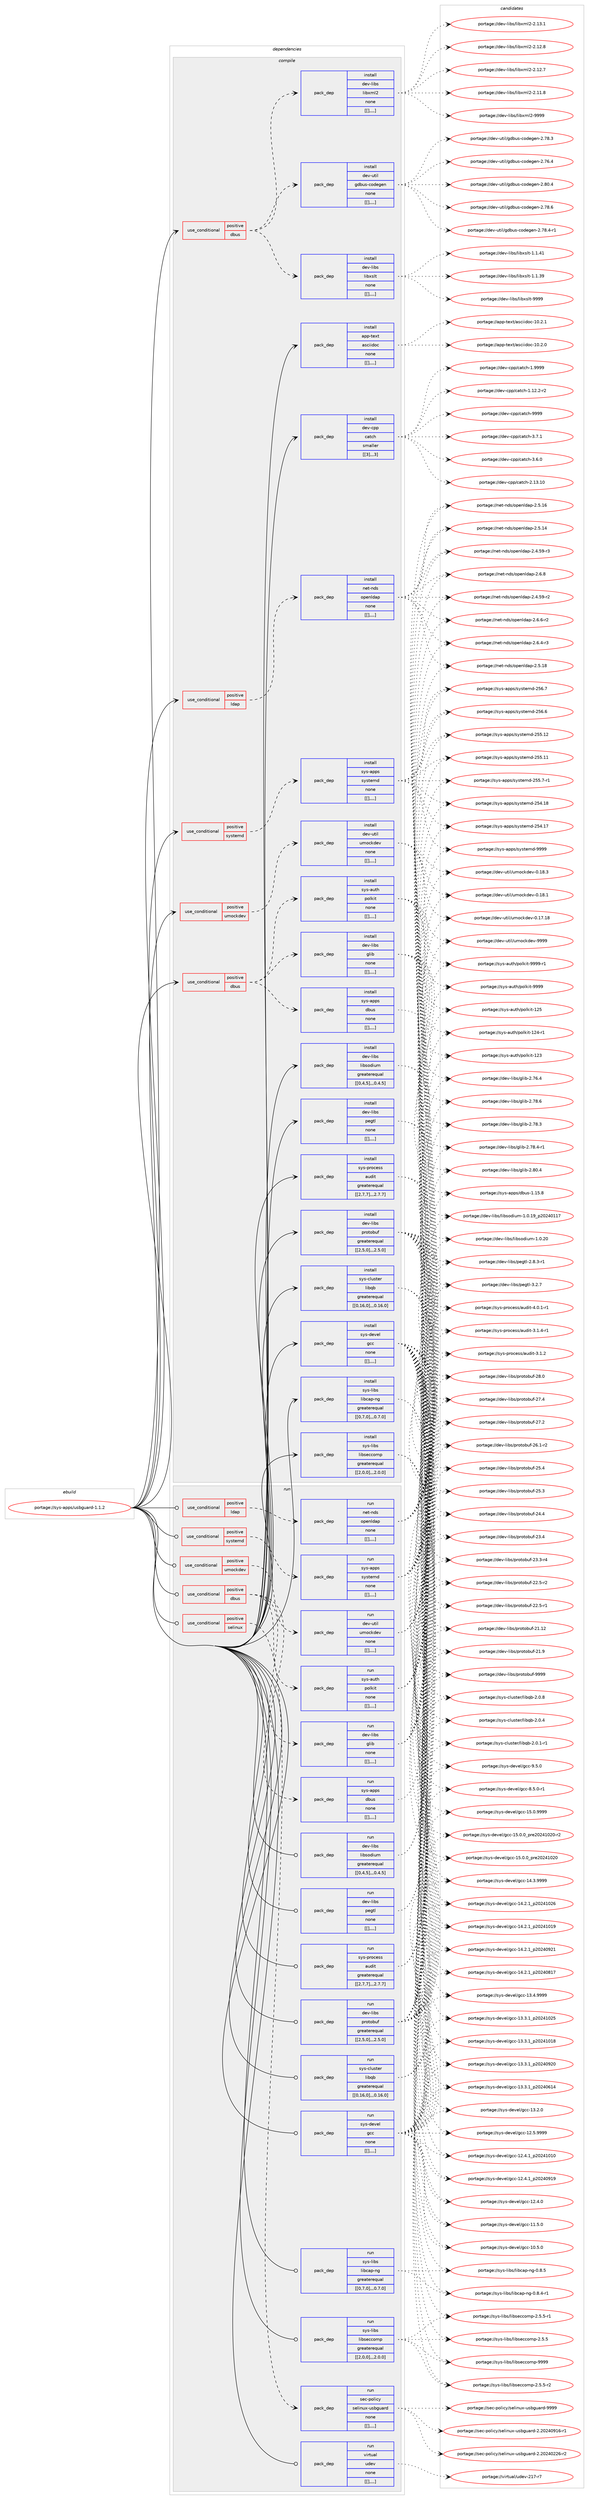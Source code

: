 digraph prolog {

# *************
# Graph options
# *************

newrank=true;
concentrate=true;
compound=true;
graph [rankdir=LR,fontname=Helvetica,fontsize=10,ranksep=1.5];#, ranksep=2.5, nodesep=0.2];
edge  [arrowhead=vee];
node  [fontname=Helvetica,fontsize=10];

# **********
# The ebuild
# **********

subgraph cluster_leftcol {
color=gray;
label=<<i>ebuild</i>>;
id [label="portage://sys-apps/usbguard-1.1.2", color=red, width=4, href="../sys-apps/usbguard-1.1.2.svg"];
}

# ****************
# The dependencies
# ****************

subgraph cluster_midcol {
color=gray;
label=<<i>dependencies</i>>;
subgraph cluster_compile {
fillcolor="#eeeeee";
style=filled;
label=<<i>compile</i>>;
subgraph cond118937 {
dependency447420 [label=<<TABLE BORDER="0" CELLBORDER="1" CELLSPACING="0" CELLPADDING="4"><TR><TD ROWSPAN="3" CELLPADDING="10">use_conditional</TD></TR><TR><TD>positive</TD></TR><TR><TD>dbus</TD></TR></TABLE>>, shape=none, color=red];
subgraph pack325288 {
dependency447438 [label=<<TABLE BORDER="0" CELLBORDER="1" CELLSPACING="0" CELLPADDING="4" WIDTH="220"><TR><TD ROWSPAN="6" CELLPADDING="30">pack_dep</TD></TR><TR><TD WIDTH="110">install</TD></TR><TR><TD>dev-libs</TD></TR><TR><TD>glib</TD></TR><TR><TD>none</TD></TR><TR><TD>[[],,,,]</TD></TR></TABLE>>, shape=none, color=blue];
}
dependency447420:e -> dependency447438:w [weight=20,style="dashed",arrowhead="vee"];
subgraph pack325317 {
dependency447480 [label=<<TABLE BORDER="0" CELLBORDER="1" CELLSPACING="0" CELLPADDING="4" WIDTH="220"><TR><TD ROWSPAN="6" CELLPADDING="30">pack_dep</TD></TR><TR><TD WIDTH="110">install</TD></TR><TR><TD>sys-apps</TD></TR><TR><TD>dbus</TD></TR><TR><TD>none</TD></TR><TR><TD>[[],,,,]</TD></TR></TABLE>>, shape=none, color=blue];
}
dependency447420:e -> dependency447480:w [weight=20,style="dashed",arrowhead="vee"];
subgraph pack325360 {
dependency447528 [label=<<TABLE BORDER="0" CELLBORDER="1" CELLSPACING="0" CELLPADDING="4" WIDTH="220"><TR><TD ROWSPAN="6" CELLPADDING="30">pack_dep</TD></TR><TR><TD WIDTH="110">install</TD></TR><TR><TD>sys-auth</TD></TR><TR><TD>polkit</TD></TR><TR><TD>none</TD></TR><TR><TD>[[],,,,]</TD></TR></TABLE>>, shape=none, color=blue];
}
dependency447420:e -> dependency447528:w [weight=20,style="dashed",arrowhead="vee"];
}
id:e -> dependency447420:w [weight=20,style="solid",arrowhead="vee"];
subgraph cond118981 {
dependency447567 [label=<<TABLE BORDER="0" CELLBORDER="1" CELLSPACING="0" CELLPADDING="4"><TR><TD ROWSPAN="3" CELLPADDING="10">use_conditional</TD></TR><TR><TD>positive</TD></TR><TR><TD>dbus</TD></TR></TABLE>>, shape=none, color=red];
subgraph pack325390 {
dependency447569 [label=<<TABLE BORDER="0" CELLBORDER="1" CELLSPACING="0" CELLPADDING="4" WIDTH="220"><TR><TD ROWSPAN="6" CELLPADDING="30">pack_dep</TD></TR><TR><TD WIDTH="110">install</TD></TR><TR><TD>dev-libs</TD></TR><TR><TD>libxml2</TD></TR><TR><TD>none</TD></TR><TR><TD>[[],,,,]</TD></TR></TABLE>>, shape=none, color=blue];
}
dependency447567:e -> dependency447569:w [weight=20,style="dashed",arrowhead="vee"];
subgraph pack325432 {
dependency447633 [label=<<TABLE BORDER="0" CELLBORDER="1" CELLSPACING="0" CELLPADDING="4" WIDTH="220"><TR><TD ROWSPAN="6" CELLPADDING="30">pack_dep</TD></TR><TR><TD WIDTH="110">install</TD></TR><TR><TD>dev-libs</TD></TR><TR><TD>libxslt</TD></TR><TR><TD>none</TD></TR><TR><TD>[[],,,,]</TD></TR></TABLE>>, shape=none, color=blue];
}
dependency447567:e -> dependency447633:w [weight=20,style="dashed",arrowhead="vee"];
subgraph pack325446 {
dependency447694 [label=<<TABLE BORDER="0" CELLBORDER="1" CELLSPACING="0" CELLPADDING="4" WIDTH="220"><TR><TD ROWSPAN="6" CELLPADDING="30">pack_dep</TD></TR><TR><TD WIDTH="110">install</TD></TR><TR><TD>dev-util</TD></TR><TR><TD>gdbus-codegen</TD></TR><TR><TD>none</TD></TR><TR><TD>[[],,,,]</TD></TR></TABLE>>, shape=none, color=blue];
}
dependency447567:e -> dependency447694:w [weight=20,style="dashed",arrowhead="vee"];
}
id:e -> dependency447567:w [weight=20,style="solid",arrowhead="vee"];
subgraph cond119045 {
dependency447738 [label=<<TABLE BORDER="0" CELLBORDER="1" CELLSPACING="0" CELLPADDING="4"><TR><TD ROWSPAN="3" CELLPADDING="10">use_conditional</TD></TR><TR><TD>positive</TD></TR><TR><TD>ldap</TD></TR></TABLE>>, shape=none, color=red];
subgraph pack325505 {
dependency447760 [label=<<TABLE BORDER="0" CELLBORDER="1" CELLSPACING="0" CELLPADDING="4" WIDTH="220"><TR><TD ROWSPAN="6" CELLPADDING="30">pack_dep</TD></TR><TR><TD WIDTH="110">install</TD></TR><TR><TD>net-nds</TD></TR><TR><TD>openldap</TD></TR><TR><TD>none</TD></TR><TR><TD>[[],,,,]</TD></TR></TABLE>>, shape=none, color=blue];
}
dependency447738:e -> dependency447760:w [weight=20,style="dashed",arrowhead="vee"];
}
id:e -> dependency447738:w [weight=20,style="solid",arrowhead="vee"];
subgraph cond119099 {
dependency447864 [label=<<TABLE BORDER="0" CELLBORDER="1" CELLSPACING="0" CELLPADDING="4"><TR><TD ROWSPAN="3" CELLPADDING="10">use_conditional</TD></TR><TR><TD>positive</TD></TR><TR><TD>systemd</TD></TR></TABLE>>, shape=none, color=red];
subgraph pack325602 {
dependency447905 [label=<<TABLE BORDER="0" CELLBORDER="1" CELLSPACING="0" CELLPADDING="4" WIDTH="220"><TR><TD ROWSPAN="6" CELLPADDING="30">pack_dep</TD></TR><TR><TD WIDTH="110">install</TD></TR><TR><TD>sys-apps</TD></TR><TR><TD>systemd</TD></TR><TR><TD>none</TD></TR><TR><TD>[[],,,,]</TD></TR></TABLE>>, shape=none, color=blue];
}
dependency447864:e -> dependency447905:w [weight=20,style="dashed",arrowhead="vee"];
}
id:e -> dependency447864:w [weight=20,style="solid",arrowhead="vee"];
subgraph cond119120 {
dependency447911 [label=<<TABLE BORDER="0" CELLBORDER="1" CELLSPACING="0" CELLPADDING="4"><TR><TD ROWSPAN="3" CELLPADDING="10">use_conditional</TD></TR><TR><TD>positive</TD></TR><TR><TD>umockdev</TD></TR></TABLE>>, shape=none, color=red];
subgraph pack325611 {
dependency447929 [label=<<TABLE BORDER="0" CELLBORDER="1" CELLSPACING="0" CELLPADDING="4" WIDTH="220"><TR><TD ROWSPAN="6" CELLPADDING="30">pack_dep</TD></TR><TR><TD WIDTH="110">install</TD></TR><TR><TD>dev-util</TD></TR><TR><TD>umockdev</TD></TR><TR><TD>none</TD></TR><TR><TD>[[],,,,]</TD></TR></TABLE>>, shape=none, color=blue];
}
dependency447911:e -> dependency447929:w [weight=20,style="dashed",arrowhead="vee"];
}
id:e -> dependency447911:w [weight=20,style="solid",arrowhead="vee"];
subgraph pack325652 {
dependency447980 [label=<<TABLE BORDER="0" CELLBORDER="1" CELLSPACING="0" CELLPADDING="4" WIDTH="220"><TR><TD ROWSPAN="6" CELLPADDING="30">pack_dep</TD></TR><TR><TD WIDTH="110">install</TD></TR><TR><TD>app-text</TD></TR><TR><TD>asciidoc</TD></TR><TR><TD>none</TD></TR><TR><TD>[[],,,,]</TD></TR></TABLE>>, shape=none, color=blue];
}
id:e -> dependency447980:w [weight=20,style="solid",arrowhead="vee"];
subgraph pack325656 {
dependency447987 [label=<<TABLE BORDER="0" CELLBORDER="1" CELLSPACING="0" CELLPADDING="4" WIDTH="220"><TR><TD ROWSPAN="6" CELLPADDING="30">pack_dep</TD></TR><TR><TD WIDTH="110">install</TD></TR><TR><TD>dev-cpp</TD></TR><TR><TD>catch</TD></TR><TR><TD>smaller</TD></TR><TR><TD>[[3],,,3]</TD></TR></TABLE>>, shape=none, color=blue];
}
id:e -> dependency447987:w [weight=20,style="solid",arrowhead="vee"];
subgraph pack325698 {
dependency448064 [label=<<TABLE BORDER="0" CELLBORDER="1" CELLSPACING="0" CELLPADDING="4" WIDTH="220"><TR><TD ROWSPAN="6" CELLPADDING="30">pack_dep</TD></TR><TR><TD WIDTH="110">install</TD></TR><TR><TD>dev-libs</TD></TR><TR><TD>libsodium</TD></TR><TR><TD>greaterequal</TD></TR><TR><TD>[[0,4,5],,,0.4.5]</TD></TR></TABLE>>, shape=none, color=blue];
}
id:e -> dependency448064:w [weight=20,style="solid",arrowhead="vee"];
subgraph pack325729 {
dependency448086 [label=<<TABLE BORDER="0" CELLBORDER="1" CELLSPACING="0" CELLPADDING="4" WIDTH="220"><TR><TD ROWSPAN="6" CELLPADDING="30">pack_dep</TD></TR><TR><TD WIDTH="110">install</TD></TR><TR><TD>dev-libs</TD></TR><TR><TD>pegtl</TD></TR><TR><TD>none</TD></TR><TR><TD>[[],,,,]</TD></TR></TABLE>>, shape=none, color=blue];
}
id:e -> dependency448086:w [weight=20,style="solid",arrowhead="vee"];
subgraph pack325732 {
dependency448109 [label=<<TABLE BORDER="0" CELLBORDER="1" CELLSPACING="0" CELLPADDING="4" WIDTH="220"><TR><TD ROWSPAN="6" CELLPADDING="30">pack_dep</TD></TR><TR><TD WIDTH="110">install</TD></TR><TR><TD>dev-libs</TD></TR><TR><TD>protobuf</TD></TR><TR><TD>greaterequal</TD></TR><TR><TD>[[2,5,0],,,2.5.0]</TD></TR></TABLE>>, shape=none, color=blue];
}
id:e -> dependency448109:w [weight=20,style="solid",arrowhead="vee"];
subgraph pack325779 {
dependency448206 [label=<<TABLE BORDER="0" CELLBORDER="1" CELLSPACING="0" CELLPADDING="4" WIDTH="220"><TR><TD ROWSPAN="6" CELLPADDING="30">pack_dep</TD></TR><TR><TD WIDTH="110">install</TD></TR><TR><TD>sys-cluster</TD></TR><TR><TD>libqb</TD></TR><TR><TD>greaterequal</TD></TR><TR><TD>[[0,16,0],,,0.16.0]</TD></TR></TABLE>>, shape=none, color=blue];
}
id:e -> dependency448206:w [weight=20,style="solid",arrowhead="vee"];
subgraph pack325840 {
dependency448274 [label=<<TABLE BORDER="0" CELLBORDER="1" CELLSPACING="0" CELLPADDING="4" WIDTH="220"><TR><TD ROWSPAN="6" CELLPADDING="30">pack_dep</TD></TR><TR><TD WIDTH="110">install</TD></TR><TR><TD>sys-devel</TD></TR><TR><TD>gcc</TD></TR><TR><TD>none</TD></TR><TR><TD>[[],,,,]</TD></TR></TABLE>>, shape=none, color=blue];
}
id:e -> dependency448274:w [weight=20,style="solid",arrowhead="vee"];
subgraph pack325916 {
dependency448405 [label=<<TABLE BORDER="0" CELLBORDER="1" CELLSPACING="0" CELLPADDING="4" WIDTH="220"><TR><TD ROWSPAN="6" CELLPADDING="30">pack_dep</TD></TR><TR><TD WIDTH="110">install</TD></TR><TR><TD>sys-libs</TD></TR><TR><TD>libcap-ng</TD></TR><TR><TD>greaterequal</TD></TR><TR><TD>[[0,7,0],,,0.7.0]</TD></TR></TABLE>>, shape=none, color=blue];
}
id:e -> dependency448405:w [weight=20,style="solid",arrowhead="vee"];
subgraph pack325967 {
dependency448452 [label=<<TABLE BORDER="0" CELLBORDER="1" CELLSPACING="0" CELLPADDING="4" WIDTH="220"><TR><TD ROWSPAN="6" CELLPADDING="30">pack_dep</TD></TR><TR><TD WIDTH="110">install</TD></TR><TR><TD>sys-libs</TD></TR><TR><TD>libseccomp</TD></TR><TR><TD>greaterequal</TD></TR><TR><TD>[[2,0,0],,,2.0.0]</TD></TR></TABLE>>, shape=none, color=blue];
}
id:e -> dependency448452:w [weight=20,style="solid",arrowhead="vee"];
subgraph pack326033 {
dependency448494 [label=<<TABLE BORDER="0" CELLBORDER="1" CELLSPACING="0" CELLPADDING="4" WIDTH="220"><TR><TD ROWSPAN="6" CELLPADDING="30">pack_dep</TD></TR><TR><TD WIDTH="110">install</TD></TR><TR><TD>sys-process</TD></TR><TR><TD>audit</TD></TR><TR><TD>greaterequal</TD></TR><TR><TD>[[2,7,7],,,2.7.7]</TD></TR></TABLE>>, shape=none, color=blue];
}
id:e -> dependency448494:w [weight=20,style="solid",arrowhead="vee"];
}
subgraph cluster_compileandrun {
fillcolor="#eeeeee";
style=filled;
label=<<i>compile and run</i>>;
}
subgraph cluster_run {
fillcolor="#eeeeee";
style=filled;
label=<<i>run</i>>;
subgraph cond119280 {
dependency448501 [label=<<TABLE BORDER="0" CELLBORDER="1" CELLSPACING="0" CELLPADDING="4"><TR><TD ROWSPAN="3" CELLPADDING="10">use_conditional</TD></TR><TR><TD>positive</TD></TR><TR><TD>dbus</TD></TR></TABLE>>, shape=none, color=red];
subgraph pack326037 {
dependency448523 [label=<<TABLE BORDER="0" CELLBORDER="1" CELLSPACING="0" CELLPADDING="4" WIDTH="220"><TR><TD ROWSPAN="6" CELLPADDING="30">pack_dep</TD></TR><TR><TD WIDTH="110">run</TD></TR><TR><TD>dev-libs</TD></TR><TR><TD>glib</TD></TR><TR><TD>none</TD></TR><TR><TD>[[],,,,]</TD></TR></TABLE>>, shape=none, color=blue];
}
dependency448501:e -> dependency448523:w [weight=20,style="dashed",arrowhead="vee"];
subgraph pack326082 {
dependency448585 [label=<<TABLE BORDER="0" CELLBORDER="1" CELLSPACING="0" CELLPADDING="4" WIDTH="220"><TR><TD ROWSPAN="6" CELLPADDING="30">pack_dep</TD></TR><TR><TD WIDTH="110">run</TD></TR><TR><TD>sys-apps</TD></TR><TR><TD>dbus</TD></TR><TR><TD>none</TD></TR><TR><TD>[[],,,,]</TD></TR></TABLE>>, shape=none, color=blue];
}
dependency448501:e -> dependency448585:w [weight=20,style="dashed",arrowhead="vee"];
subgraph pack326100 {
dependency448590 [label=<<TABLE BORDER="0" CELLBORDER="1" CELLSPACING="0" CELLPADDING="4" WIDTH="220"><TR><TD ROWSPAN="6" CELLPADDING="30">pack_dep</TD></TR><TR><TD WIDTH="110">run</TD></TR><TR><TD>sys-auth</TD></TR><TR><TD>polkit</TD></TR><TR><TD>none</TD></TR><TR><TD>[[],,,,]</TD></TR></TABLE>>, shape=none, color=blue];
}
dependency448501:e -> dependency448590:w [weight=20,style="dashed",arrowhead="vee"];
}
id:e -> dependency448501:w [weight=20,style="solid",arrowhead="odot"];
subgraph cond119307 {
dependency448620 [label=<<TABLE BORDER="0" CELLBORDER="1" CELLSPACING="0" CELLPADDING="4"><TR><TD ROWSPAN="3" CELLPADDING="10">use_conditional</TD></TR><TR><TD>positive</TD></TR><TR><TD>ldap</TD></TR></TABLE>>, shape=none, color=red];
subgraph pack326134 {
dependency448665 [label=<<TABLE BORDER="0" CELLBORDER="1" CELLSPACING="0" CELLPADDING="4" WIDTH="220"><TR><TD ROWSPAN="6" CELLPADDING="30">pack_dep</TD></TR><TR><TD WIDTH="110">run</TD></TR><TR><TD>net-nds</TD></TR><TR><TD>openldap</TD></TR><TR><TD>none</TD></TR><TR><TD>[[],,,,]</TD></TR></TABLE>>, shape=none, color=blue];
}
dependency448620:e -> dependency448665:w [weight=20,style="dashed",arrowhead="vee"];
}
id:e -> dependency448620:w [weight=20,style="solid",arrowhead="odot"];
subgraph cond119330 {
dependency448671 [label=<<TABLE BORDER="0" CELLBORDER="1" CELLSPACING="0" CELLPADDING="4"><TR><TD ROWSPAN="3" CELLPADDING="10">use_conditional</TD></TR><TR><TD>positive</TD></TR><TR><TD>selinux</TD></TR></TABLE>>, shape=none, color=red];
subgraph pack326154 {
dependency448673 [label=<<TABLE BORDER="0" CELLBORDER="1" CELLSPACING="0" CELLPADDING="4" WIDTH="220"><TR><TD ROWSPAN="6" CELLPADDING="30">pack_dep</TD></TR><TR><TD WIDTH="110">run</TD></TR><TR><TD>sec-policy</TD></TR><TR><TD>selinux-usbguard</TD></TR><TR><TD>none</TD></TR><TR><TD>[[],,,,]</TD></TR></TABLE>>, shape=none, color=blue];
}
dependency448671:e -> dependency448673:w [weight=20,style="dashed",arrowhead="vee"];
}
id:e -> dependency448671:w [weight=20,style="solid",arrowhead="odot"];
subgraph cond119331 {
dependency448743 [label=<<TABLE BORDER="0" CELLBORDER="1" CELLSPACING="0" CELLPADDING="4"><TR><TD ROWSPAN="3" CELLPADDING="10">use_conditional</TD></TR><TR><TD>positive</TD></TR><TR><TD>systemd</TD></TR></TABLE>>, shape=none, color=red];
subgraph pack326204 {
dependency448747 [label=<<TABLE BORDER="0" CELLBORDER="1" CELLSPACING="0" CELLPADDING="4" WIDTH="220"><TR><TD ROWSPAN="6" CELLPADDING="30">pack_dep</TD></TR><TR><TD WIDTH="110">run</TD></TR><TR><TD>sys-apps</TD></TR><TR><TD>systemd</TD></TR><TR><TD>none</TD></TR><TR><TD>[[],,,,]</TD></TR></TABLE>>, shape=none, color=blue];
}
dependency448743:e -> dependency448747:w [weight=20,style="dashed",arrowhead="vee"];
}
id:e -> dependency448743:w [weight=20,style="solid",arrowhead="odot"];
subgraph cond119365 {
dependency448811 [label=<<TABLE BORDER="0" CELLBORDER="1" CELLSPACING="0" CELLPADDING="4"><TR><TD ROWSPAN="3" CELLPADDING="10">use_conditional</TD></TR><TR><TD>positive</TD></TR><TR><TD>umockdev</TD></TR></TABLE>>, shape=none, color=red];
subgraph pack326254 {
dependency448853 [label=<<TABLE BORDER="0" CELLBORDER="1" CELLSPACING="0" CELLPADDING="4" WIDTH="220"><TR><TD ROWSPAN="6" CELLPADDING="30">pack_dep</TD></TR><TR><TD WIDTH="110">run</TD></TR><TR><TD>dev-util</TD></TR><TR><TD>umockdev</TD></TR><TR><TD>none</TD></TR><TR><TD>[[],,,,]</TD></TR></TABLE>>, shape=none, color=blue];
}
dependency448811:e -> dependency448853:w [weight=20,style="dashed",arrowhead="vee"];
}
id:e -> dependency448811:w [weight=20,style="solid",arrowhead="odot"];
subgraph pack326302 {
dependency448882 [label=<<TABLE BORDER="0" CELLBORDER="1" CELLSPACING="0" CELLPADDING="4" WIDTH="220"><TR><TD ROWSPAN="6" CELLPADDING="30">pack_dep</TD></TR><TR><TD WIDTH="110">run</TD></TR><TR><TD>dev-libs</TD></TR><TR><TD>libsodium</TD></TR><TR><TD>greaterequal</TD></TR><TR><TD>[[0,4,5],,,0.4.5]</TD></TR></TABLE>>, shape=none, color=blue];
}
id:e -> dependency448882:w [weight=20,style="solid",arrowhead="odot"];
subgraph pack326319 {
dependency448928 [label=<<TABLE BORDER="0" CELLBORDER="1" CELLSPACING="0" CELLPADDING="4" WIDTH="220"><TR><TD ROWSPAN="6" CELLPADDING="30">pack_dep</TD></TR><TR><TD WIDTH="110">run</TD></TR><TR><TD>dev-libs</TD></TR><TR><TD>pegtl</TD></TR><TR><TD>none</TD></TR><TR><TD>[[],,,,]</TD></TR></TABLE>>, shape=none, color=blue];
}
id:e -> dependency448928:w [weight=20,style="solid",arrowhead="odot"];
subgraph pack326335 {
dependency448960 [label=<<TABLE BORDER="0" CELLBORDER="1" CELLSPACING="0" CELLPADDING="4" WIDTH="220"><TR><TD ROWSPAN="6" CELLPADDING="30">pack_dep</TD></TR><TR><TD WIDTH="110">run</TD></TR><TR><TD>dev-libs</TD></TR><TR><TD>protobuf</TD></TR><TR><TD>greaterequal</TD></TR><TR><TD>[[2,5,0],,,2.5.0]</TD></TR></TABLE>>, shape=none, color=blue];
}
id:e -> dependency448960:w [weight=20,style="solid",arrowhead="odot"];
subgraph pack326355 {
dependency448969 [label=<<TABLE BORDER="0" CELLBORDER="1" CELLSPACING="0" CELLPADDING="4" WIDTH="220"><TR><TD ROWSPAN="6" CELLPADDING="30">pack_dep</TD></TR><TR><TD WIDTH="110">run</TD></TR><TR><TD>sys-cluster</TD></TR><TR><TD>libqb</TD></TR><TR><TD>greaterequal</TD></TR><TR><TD>[[0,16,0],,,0.16.0]</TD></TR></TABLE>>, shape=none, color=blue];
}
id:e -> dependency448969:w [weight=20,style="solid",arrowhead="odot"];
subgraph pack326374 {
dependency448992 [label=<<TABLE BORDER="0" CELLBORDER="1" CELLSPACING="0" CELLPADDING="4" WIDTH="220"><TR><TD ROWSPAN="6" CELLPADDING="30">pack_dep</TD></TR><TR><TD WIDTH="110">run</TD></TR><TR><TD>sys-devel</TD></TR><TR><TD>gcc</TD></TR><TR><TD>none</TD></TR><TR><TD>[[],,,,]</TD></TR></TABLE>>, shape=none, color=blue];
}
id:e -> dependency448992:w [weight=20,style="solid",arrowhead="odot"];
subgraph pack326383 {
dependency449038 [label=<<TABLE BORDER="0" CELLBORDER="1" CELLSPACING="0" CELLPADDING="4" WIDTH="220"><TR><TD ROWSPAN="6" CELLPADDING="30">pack_dep</TD></TR><TR><TD WIDTH="110">run</TD></TR><TR><TD>sys-libs</TD></TR><TR><TD>libcap-ng</TD></TR><TR><TD>greaterequal</TD></TR><TR><TD>[[0,7,0],,,0.7.0]</TD></TR></TABLE>>, shape=none, color=blue];
}
id:e -> dependency449038:w [weight=20,style="solid",arrowhead="odot"];
subgraph pack326409 {
dependency449063 [label=<<TABLE BORDER="0" CELLBORDER="1" CELLSPACING="0" CELLPADDING="4" WIDTH="220"><TR><TD ROWSPAN="6" CELLPADDING="30">pack_dep</TD></TR><TR><TD WIDTH="110">run</TD></TR><TR><TD>sys-libs</TD></TR><TR><TD>libseccomp</TD></TR><TR><TD>greaterequal</TD></TR><TR><TD>[[2,0,0],,,2.0.0]</TD></TR></TABLE>>, shape=none, color=blue];
}
id:e -> dependency449063:w [weight=20,style="solid",arrowhead="odot"];
subgraph pack326445 {
dependency449089 [label=<<TABLE BORDER="0" CELLBORDER="1" CELLSPACING="0" CELLPADDING="4" WIDTH="220"><TR><TD ROWSPAN="6" CELLPADDING="30">pack_dep</TD></TR><TR><TD WIDTH="110">run</TD></TR><TR><TD>sys-process</TD></TR><TR><TD>audit</TD></TR><TR><TD>greaterequal</TD></TR><TR><TD>[[2,7,7],,,2.7.7]</TD></TR></TABLE>>, shape=none, color=blue];
}
id:e -> dependency449089:w [weight=20,style="solid",arrowhead="odot"];
subgraph pack326448 {
dependency449194 [label=<<TABLE BORDER="0" CELLBORDER="1" CELLSPACING="0" CELLPADDING="4" WIDTH="220"><TR><TD ROWSPAN="6" CELLPADDING="30">pack_dep</TD></TR><TR><TD WIDTH="110">run</TD></TR><TR><TD>virtual</TD></TR><TR><TD>udev</TD></TR><TR><TD>none</TD></TR><TR><TD>[[],,,,]</TD></TR></TABLE>>, shape=none, color=blue];
}
id:e -> dependency449194:w [weight=20,style="solid",arrowhead="odot"];
}
}

# **************
# The candidates
# **************

subgraph cluster_choices {
rank=same;
color=gray;
label=<<i>candidates</i>>;

subgraph choice325454 {
color=black;
nodesep=1;
choice1001011184510810598115471031081059845504656484652 [label="portage://dev-libs/glib-2.80.4", color=red, width=4,href="../dev-libs/glib-2.80.4.svg"];
choice1001011184510810598115471031081059845504655564654 [label="portage://dev-libs/glib-2.78.6", color=red, width=4,href="../dev-libs/glib-2.78.6.svg"];
choice10010111845108105981154710310810598455046555646524511449 [label="portage://dev-libs/glib-2.78.4-r1", color=red, width=4,href="../dev-libs/glib-2.78.4-r1.svg"];
choice1001011184510810598115471031081059845504655564651 [label="portage://dev-libs/glib-2.78.3", color=red, width=4,href="../dev-libs/glib-2.78.3.svg"];
choice1001011184510810598115471031081059845504655544652 [label="portage://dev-libs/glib-2.76.4", color=red, width=4,href="../dev-libs/glib-2.76.4.svg"];
dependency447438:e -> choice1001011184510810598115471031081059845504656484652:w [style=dotted,weight="100"];
dependency447438:e -> choice1001011184510810598115471031081059845504655564654:w [style=dotted,weight="100"];
dependency447438:e -> choice10010111845108105981154710310810598455046555646524511449:w [style=dotted,weight="100"];
dependency447438:e -> choice1001011184510810598115471031081059845504655564651:w [style=dotted,weight="100"];
dependency447438:e -> choice1001011184510810598115471031081059845504655544652:w [style=dotted,weight="100"];
}
subgraph choice325475 {
color=black;
nodesep=1;
choice1151211154597112112115471009811711545494649534656 [label="portage://sys-apps/dbus-1.15.8", color=red, width=4,href="../sys-apps/dbus-1.15.8.svg"];
dependency447480:e -> choice1151211154597112112115471009811711545494649534656:w [style=dotted,weight="100"];
}
subgraph choice325490 {
color=black;
nodesep=1;
choice11512111545971171161044711211110810710511645575757574511449 [label="portage://sys-auth/polkit-9999-r1", color=red, width=4,href="../sys-auth/polkit-9999-r1.svg"];
choice1151211154597117116104471121111081071051164557575757 [label="portage://sys-auth/polkit-9999", color=red, width=4,href="../sys-auth/polkit-9999.svg"];
choice11512111545971171161044711211110810710511645495053 [label="portage://sys-auth/polkit-125", color=red, width=4,href="../sys-auth/polkit-125.svg"];
choice115121115459711711610447112111108107105116454950524511449 [label="portage://sys-auth/polkit-124-r1", color=red, width=4,href="../sys-auth/polkit-124-r1.svg"];
choice11512111545971171161044711211110810710511645495051 [label="portage://sys-auth/polkit-123", color=red, width=4,href="../sys-auth/polkit-123.svg"];
dependency447528:e -> choice11512111545971171161044711211110810710511645575757574511449:w [style=dotted,weight="100"];
dependency447528:e -> choice1151211154597117116104471121111081071051164557575757:w [style=dotted,weight="100"];
dependency447528:e -> choice11512111545971171161044711211110810710511645495053:w [style=dotted,weight="100"];
dependency447528:e -> choice115121115459711711610447112111108107105116454950524511449:w [style=dotted,weight="100"];
dependency447528:e -> choice11512111545971171161044711211110810710511645495051:w [style=dotted,weight="100"];
}
subgraph choice325557 {
color=black;
nodesep=1;
choice10010111845108105981154710810598120109108504557575757 [label="portage://dev-libs/libxml2-9999", color=red, width=4,href="../dev-libs/libxml2-9999.svg"];
choice100101118451081059811547108105981201091085045504649514649 [label="portage://dev-libs/libxml2-2.13.1", color=red, width=4,href="../dev-libs/libxml2-2.13.1.svg"];
choice100101118451081059811547108105981201091085045504649504656 [label="portage://dev-libs/libxml2-2.12.8", color=red, width=4,href="../dev-libs/libxml2-2.12.8.svg"];
choice100101118451081059811547108105981201091085045504649504655 [label="portage://dev-libs/libxml2-2.12.7", color=red, width=4,href="../dev-libs/libxml2-2.12.7.svg"];
choice100101118451081059811547108105981201091085045504649494656 [label="portage://dev-libs/libxml2-2.11.8", color=red, width=4,href="../dev-libs/libxml2-2.11.8.svg"];
dependency447569:e -> choice10010111845108105981154710810598120109108504557575757:w [style=dotted,weight="100"];
dependency447569:e -> choice100101118451081059811547108105981201091085045504649514649:w [style=dotted,weight="100"];
dependency447569:e -> choice100101118451081059811547108105981201091085045504649504656:w [style=dotted,weight="100"];
dependency447569:e -> choice100101118451081059811547108105981201091085045504649504655:w [style=dotted,weight="100"];
dependency447569:e -> choice100101118451081059811547108105981201091085045504649494656:w [style=dotted,weight="100"];
}
subgraph choice325564 {
color=black;
nodesep=1;
choice100101118451081059811547108105981201151081164557575757 [label="portage://dev-libs/libxslt-9999", color=red, width=4,href="../dev-libs/libxslt-9999.svg"];
choice1001011184510810598115471081059812011510811645494649465249 [label="portage://dev-libs/libxslt-1.1.41", color=red, width=4,href="../dev-libs/libxslt-1.1.41.svg"];
choice1001011184510810598115471081059812011510811645494649465157 [label="portage://dev-libs/libxslt-1.1.39", color=red, width=4,href="../dev-libs/libxslt-1.1.39.svg"];
dependency447633:e -> choice100101118451081059811547108105981201151081164557575757:w [style=dotted,weight="100"];
dependency447633:e -> choice1001011184510810598115471081059812011510811645494649465249:w [style=dotted,weight="100"];
dependency447633:e -> choice1001011184510810598115471081059812011510811645494649465157:w [style=dotted,weight="100"];
}
subgraph choice325572 {
color=black;
nodesep=1;
choice100101118451171161051084710310098117115459911110010110310111045504656484652 [label="portage://dev-util/gdbus-codegen-2.80.4", color=red, width=4,href="../dev-util/gdbus-codegen-2.80.4.svg"];
choice100101118451171161051084710310098117115459911110010110310111045504655564654 [label="portage://dev-util/gdbus-codegen-2.78.6", color=red, width=4,href="../dev-util/gdbus-codegen-2.78.6.svg"];
choice1001011184511711610510847103100981171154599111100101103101110455046555646524511449 [label="portage://dev-util/gdbus-codegen-2.78.4-r1", color=red, width=4,href="../dev-util/gdbus-codegen-2.78.4-r1.svg"];
choice100101118451171161051084710310098117115459911110010110310111045504655564651 [label="portage://dev-util/gdbus-codegen-2.78.3", color=red, width=4,href="../dev-util/gdbus-codegen-2.78.3.svg"];
choice100101118451171161051084710310098117115459911110010110310111045504655544652 [label="portage://dev-util/gdbus-codegen-2.76.4", color=red, width=4,href="../dev-util/gdbus-codegen-2.76.4.svg"];
dependency447694:e -> choice100101118451171161051084710310098117115459911110010110310111045504656484652:w [style=dotted,weight="100"];
dependency447694:e -> choice100101118451171161051084710310098117115459911110010110310111045504655564654:w [style=dotted,weight="100"];
dependency447694:e -> choice1001011184511711610510847103100981171154599111100101103101110455046555646524511449:w [style=dotted,weight="100"];
dependency447694:e -> choice100101118451171161051084710310098117115459911110010110310111045504655564651:w [style=dotted,weight="100"];
dependency447694:e -> choice100101118451171161051084710310098117115459911110010110310111045504655544652:w [style=dotted,weight="100"];
}
subgraph choice325578 {
color=black;
nodesep=1;
choice110101116451101001154711111210111010810097112455046544656 [label="portage://net-nds/openldap-2.6.8", color=red, width=4,href="../net-nds/openldap-2.6.8.svg"];
choice1101011164511010011547111112101110108100971124550465446544511450 [label="portage://net-nds/openldap-2.6.6-r2", color=red, width=4,href="../net-nds/openldap-2.6.6-r2.svg"];
choice1101011164511010011547111112101110108100971124550465446524511451 [label="portage://net-nds/openldap-2.6.4-r3", color=red, width=4,href="../net-nds/openldap-2.6.4-r3.svg"];
choice11010111645110100115471111121011101081009711245504653464956 [label="portage://net-nds/openldap-2.5.18", color=red, width=4,href="../net-nds/openldap-2.5.18.svg"];
choice11010111645110100115471111121011101081009711245504653464954 [label="portage://net-nds/openldap-2.5.16", color=red, width=4,href="../net-nds/openldap-2.5.16.svg"];
choice11010111645110100115471111121011101081009711245504653464952 [label="portage://net-nds/openldap-2.5.14", color=red, width=4,href="../net-nds/openldap-2.5.14.svg"];
choice110101116451101001154711111210111010810097112455046524653574511451 [label="portage://net-nds/openldap-2.4.59-r3", color=red, width=4,href="../net-nds/openldap-2.4.59-r3.svg"];
choice110101116451101001154711111210111010810097112455046524653574511450 [label="portage://net-nds/openldap-2.4.59-r2", color=red, width=4,href="../net-nds/openldap-2.4.59-r2.svg"];
dependency447760:e -> choice110101116451101001154711111210111010810097112455046544656:w [style=dotted,weight="100"];
dependency447760:e -> choice1101011164511010011547111112101110108100971124550465446544511450:w [style=dotted,weight="100"];
dependency447760:e -> choice1101011164511010011547111112101110108100971124550465446524511451:w [style=dotted,weight="100"];
dependency447760:e -> choice11010111645110100115471111121011101081009711245504653464956:w [style=dotted,weight="100"];
dependency447760:e -> choice11010111645110100115471111121011101081009711245504653464954:w [style=dotted,weight="100"];
dependency447760:e -> choice11010111645110100115471111121011101081009711245504653464952:w [style=dotted,weight="100"];
dependency447760:e -> choice110101116451101001154711111210111010810097112455046524653574511451:w [style=dotted,weight="100"];
dependency447760:e -> choice110101116451101001154711111210111010810097112455046524653574511450:w [style=dotted,weight="100"];
}
subgraph choice325656 {
color=black;
nodesep=1;
choice1151211154597112112115471151211151161011091004557575757 [label="portage://sys-apps/systemd-9999", color=red, width=4,href="../sys-apps/systemd-9999.svg"];
choice115121115459711211211547115121115116101109100455053544655 [label="portage://sys-apps/systemd-256.7", color=red, width=4,href="../sys-apps/systemd-256.7.svg"];
choice115121115459711211211547115121115116101109100455053544654 [label="portage://sys-apps/systemd-256.6", color=red, width=4,href="../sys-apps/systemd-256.6.svg"];
choice11512111545971121121154711512111511610110910045505353464950 [label="portage://sys-apps/systemd-255.12", color=red, width=4,href="../sys-apps/systemd-255.12.svg"];
choice11512111545971121121154711512111511610110910045505353464949 [label="portage://sys-apps/systemd-255.11", color=red, width=4,href="../sys-apps/systemd-255.11.svg"];
choice1151211154597112112115471151211151161011091004550535346554511449 [label="portage://sys-apps/systemd-255.7-r1", color=red, width=4,href="../sys-apps/systemd-255.7-r1.svg"];
choice11512111545971121121154711512111511610110910045505352464956 [label="portage://sys-apps/systemd-254.18", color=red, width=4,href="../sys-apps/systemd-254.18.svg"];
choice11512111545971121121154711512111511610110910045505352464955 [label="portage://sys-apps/systemd-254.17", color=red, width=4,href="../sys-apps/systemd-254.17.svg"];
dependency447905:e -> choice1151211154597112112115471151211151161011091004557575757:w [style=dotted,weight="100"];
dependency447905:e -> choice115121115459711211211547115121115116101109100455053544655:w [style=dotted,weight="100"];
dependency447905:e -> choice115121115459711211211547115121115116101109100455053544654:w [style=dotted,weight="100"];
dependency447905:e -> choice11512111545971121121154711512111511610110910045505353464950:w [style=dotted,weight="100"];
dependency447905:e -> choice11512111545971121121154711512111511610110910045505353464949:w [style=dotted,weight="100"];
dependency447905:e -> choice1151211154597112112115471151211151161011091004550535346554511449:w [style=dotted,weight="100"];
dependency447905:e -> choice11512111545971121121154711512111511610110910045505352464956:w [style=dotted,weight="100"];
dependency447905:e -> choice11512111545971121121154711512111511610110910045505352464955:w [style=dotted,weight="100"];
}
subgraph choice325677 {
color=black;
nodesep=1;
choice1001011184511711610510847117109111991071001011184557575757 [label="portage://dev-util/umockdev-9999", color=red, width=4,href="../dev-util/umockdev-9999.svg"];
choice10010111845117116105108471171091119910710010111845484649564651 [label="portage://dev-util/umockdev-0.18.3", color=red, width=4,href="../dev-util/umockdev-0.18.3.svg"];
choice10010111845117116105108471171091119910710010111845484649564649 [label="portage://dev-util/umockdev-0.18.1", color=red, width=4,href="../dev-util/umockdev-0.18.1.svg"];
choice1001011184511711610510847117109111991071001011184548464955464956 [label="portage://dev-util/umockdev-0.17.18", color=red, width=4,href="../dev-util/umockdev-0.17.18.svg"];
dependency447929:e -> choice1001011184511711610510847117109111991071001011184557575757:w [style=dotted,weight="100"];
dependency447929:e -> choice10010111845117116105108471171091119910710010111845484649564651:w [style=dotted,weight="100"];
dependency447929:e -> choice10010111845117116105108471171091119910710010111845484649564649:w [style=dotted,weight="100"];
dependency447929:e -> choice1001011184511711610510847117109111991071001011184548464955464956:w [style=dotted,weight="100"];
}
subgraph choice325681 {
color=black;
nodesep=1;
choice97112112451161011201164797115991051051001119945494846504649 [label="portage://app-text/asciidoc-10.2.1", color=red, width=4,href="../app-text/asciidoc-10.2.1.svg"];
choice97112112451161011201164797115991051051001119945494846504648 [label="portage://app-text/asciidoc-10.2.0", color=red, width=4,href="../app-text/asciidoc-10.2.0.svg"];
dependency447980:e -> choice97112112451161011201164797115991051051001119945494846504649:w [style=dotted,weight="100"];
dependency447980:e -> choice97112112451161011201164797115991051051001119945494846504648:w [style=dotted,weight="100"];
}
subgraph choice325683 {
color=black;
nodesep=1;
choice1001011184599112112479997116991044557575757 [label="portage://dev-cpp/catch-9999", color=red, width=4,href="../dev-cpp/catch-9999.svg"];
choice100101118459911211247999711699104455146554649 [label="portage://dev-cpp/catch-3.7.1", color=red, width=4,href="../dev-cpp/catch-3.7.1.svg"];
choice100101118459911211247999711699104455146544648 [label="portage://dev-cpp/catch-3.6.0", color=red, width=4,href="../dev-cpp/catch-3.6.0.svg"];
choice1001011184599112112479997116991044550464951464948 [label="portage://dev-cpp/catch-2.13.10", color=red, width=4,href="../dev-cpp/catch-2.13.10.svg"];
choice10010111845991121124799971169910445494657575757 [label="portage://dev-cpp/catch-1.9999", color=red, width=4,href="../dev-cpp/catch-1.9999.svg"];
choice100101118459911211247999711699104454946495046504511450 [label="portage://dev-cpp/catch-1.12.2-r2", color=red, width=4,href="../dev-cpp/catch-1.12.2-r2.svg"];
dependency447987:e -> choice1001011184599112112479997116991044557575757:w [style=dotted,weight="100"];
dependency447987:e -> choice100101118459911211247999711699104455146554649:w [style=dotted,weight="100"];
dependency447987:e -> choice100101118459911211247999711699104455146544648:w [style=dotted,weight="100"];
dependency447987:e -> choice1001011184599112112479997116991044550464951464948:w [style=dotted,weight="100"];
dependency447987:e -> choice10010111845991121124799971169910445494657575757:w [style=dotted,weight="100"];
dependency447987:e -> choice100101118459911211247999711699104454946495046504511450:w [style=dotted,weight="100"];
}
subgraph choice325688 {
color=black;
nodesep=1;
choice1001011184510810598115471081059811511110010511710945494648465048 [label="portage://dev-libs/libsodium-1.0.20", color=red, width=4,href="../dev-libs/libsodium-1.0.20.svg"];
choice1001011184510810598115471081059811511110010511710945494648464957951125048505248494955 [label="portage://dev-libs/libsodium-1.0.19_p20240117", color=red, width=4,href="../dev-libs/libsodium-1.0.19_p20240117.svg"];
dependency448064:e -> choice1001011184510810598115471081059811511110010511710945494648465048:w [style=dotted,weight="100"];
dependency448064:e -> choice1001011184510810598115471081059811511110010511710945494648464957951125048505248494955:w [style=dotted,weight="100"];
}
subgraph choice325690 {
color=black;
nodesep=1;
choice100101118451081059811547112101103116108455146504655 [label="portage://dev-libs/pegtl-3.2.7", color=red, width=4,href="../dev-libs/pegtl-3.2.7.svg"];
choice1001011184510810598115471121011031161084550465646514511449 [label="portage://dev-libs/pegtl-2.8.3-r1", color=red, width=4,href="../dev-libs/pegtl-2.8.3-r1.svg"];
dependency448086:e -> choice100101118451081059811547112101103116108455146504655:w [style=dotted,weight="100"];
dependency448086:e -> choice1001011184510810598115471121011031161084550465646514511449:w [style=dotted,weight="100"];
}
subgraph choice325692 {
color=black;
nodesep=1;
choice100101118451081059811547112114111116111981171024557575757 [label="portage://dev-libs/protobuf-9999", color=red, width=4,href="../dev-libs/protobuf-9999.svg"];
choice100101118451081059811547112114111116111981171024550564648 [label="portage://dev-libs/protobuf-28.0", color=red, width=4,href="../dev-libs/protobuf-28.0.svg"];
choice100101118451081059811547112114111116111981171024550554652 [label="portage://dev-libs/protobuf-27.4", color=red, width=4,href="../dev-libs/protobuf-27.4.svg"];
choice100101118451081059811547112114111116111981171024550554650 [label="portage://dev-libs/protobuf-27.2", color=red, width=4,href="../dev-libs/protobuf-27.2.svg"];
choice1001011184510810598115471121141111161119811710245505446494511450 [label="portage://dev-libs/protobuf-26.1-r2", color=red, width=4,href="../dev-libs/protobuf-26.1-r2.svg"];
choice100101118451081059811547112114111116111981171024550534652 [label="portage://dev-libs/protobuf-25.4", color=red, width=4,href="../dev-libs/protobuf-25.4.svg"];
choice100101118451081059811547112114111116111981171024550534651 [label="portage://dev-libs/protobuf-25.3", color=red, width=4,href="../dev-libs/protobuf-25.3.svg"];
choice100101118451081059811547112114111116111981171024550524652 [label="portage://dev-libs/protobuf-24.4", color=red, width=4,href="../dev-libs/protobuf-24.4.svg"];
choice100101118451081059811547112114111116111981171024550514652 [label="portage://dev-libs/protobuf-23.4", color=red, width=4,href="../dev-libs/protobuf-23.4.svg"];
choice1001011184510810598115471121141111161119811710245505146514511452 [label="portage://dev-libs/protobuf-23.3-r4", color=red, width=4,href="../dev-libs/protobuf-23.3-r4.svg"];
choice1001011184510810598115471121141111161119811710245505046534511450 [label="portage://dev-libs/protobuf-22.5-r2", color=red, width=4,href="../dev-libs/protobuf-22.5-r2.svg"];
choice1001011184510810598115471121141111161119811710245505046534511449 [label="portage://dev-libs/protobuf-22.5-r1", color=red, width=4,href="../dev-libs/protobuf-22.5-r1.svg"];
choice10010111845108105981154711211411111611198117102455049464950 [label="portage://dev-libs/protobuf-21.12", color=red, width=4,href="../dev-libs/protobuf-21.12.svg"];
choice100101118451081059811547112114111116111981171024550494657 [label="portage://dev-libs/protobuf-21.9", color=red, width=4,href="../dev-libs/protobuf-21.9.svg"];
dependency448109:e -> choice100101118451081059811547112114111116111981171024557575757:w [style=dotted,weight="100"];
dependency448109:e -> choice100101118451081059811547112114111116111981171024550564648:w [style=dotted,weight="100"];
dependency448109:e -> choice100101118451081059811547112114111116111981171024550554652:w [style=dotted,weight="100"];
dependency448109:e -> choice100101118451081059811547112114111116111981171024550554650:w [style=dotted,weight="100"];
dependency448109:e -> choice1001011184510810598115471121141111161119811710245505446494511450:w [style=dotted,weight="100"];
dependency448109:e -> choice100101118451081059811547112114111116111981171024550534652:w [style=dotted,weight="100"];
dependency448109:e -> choice100101118451081059811547112114111116111981171024550534651:w [style=dotted,weight="100"];
dependency448109:e -> choice100101118451081059811547112114111116111981171024550524652:w [style=dotted,weight="100"];
dependency448109:e -> choice100101118451081059811547112114111116111981171024550514652:w [style=dotted,weight="100"];
dependency448109:e -> choice1001011184510810598115471121141111161119811710245505146514511452:w [style=dotted,weight="100"];
dependency448109:e -> choice1001011184510810598115471121141111161119811710245505046534511450:w [style=dotted,weight="100"];
dependency448109:e -> choice1001011184510810598115471121141111161119811710245505046534511449:w [style=dotted,weight="100"];
dependency448109:e -> choice10010111845108105981154711211411111611198117102455049464950:w [style=dotted,weight="100"];
dependency448109:e -> choice100101118451081059811547112114111116111981171024550494657:w [style=dotted,weight="100"];
}
subgraph choice325713 {
color=black;
nodesep=1;
choice1151211154599108117115116101114471081059811398455046484656 [label="portage://sys-cluster/libqb-2.0.8", color=red, width=4,href="../sys-cluster/libqb-2.0.8.svg"];
choice1151211154599108117115116101114471081059811398455046484652 [label="portage://sys-cluster/libqb-2.0.4", color=red, width=4,href="../sys-cluster/libqb-2.0.4.svg"];
choice11512111545991081171151161011144710810598113984550464846494511449 [label="portage://sys-cluster/libqb-2.0.1-r1", color=red, width=4,href="../sys-cluster/libqb-2.0.1-r1.svg"];
dependency448206:e -> choice1151211154599108117115116101114471081059811398455046484656:w [style=dotted,weight="100"];
dependency448206:e -> choice1151211154599108117115116101114471081059811398455046484652:w [style=dotted,weight="100"];
dependency448206:e -> choice11512111545991081171151161011144710810598113984550464846494511449:w [style=dotted,weight="100"];
}
subgraph choice325715 {
color=black;
nodesep=1;
choice1151211154510010111810110847103999945495346484657575757 [label="portage://sys-devel/gcc-15.0.9999", color=red, width=4,href="../sys-devel/gcc-15.0.9999.svg"];
choice11512111545100101118101108471039999454953464846489511211410150485052494850484511450 [label="portage://sys-devel/gcc-15.0.0_pre20241020-r2", color=red, width=4,href="../sys-devel/gcc-15.0.0_pre20241020-r2.svg"];
choice1151211154510010111810110847103999945495346484648951121141015048505249485048 [label="portage://sys-devel/gcc-15.0.0_pre20241020", color=red, width=4,href="../sys-devel/gcc-15.0.0_pre20241020.svg"];
choice1151211154510010111810110847103999945495246514657575757 [label="portage://sys-devel/gcc-14.3.9999", color=red, width=4,href="../sys-devel/gcc-14.3.9999.svg"];
choice1151211154510010111810110847103999945495246504649951125048505249485054 [label="portage://sys-devel/gcc-14.2.1_p20241026", color=red, width=4,href="../sys-devel/gcc-14.2.1_p20241026.svg"];
choice1151211154510010111810110847103999945495246504649951125048505249484957 [label="portage://sys-devel/gcc-14.2.1_p20241019", color=red, width=4,href="../sys-devel/gcc-14.2.1_p20241019.svg"];
choice1151211154510010111810110847103999945495246504649951125048505248575049 [label="portage://sys-devel/gcc-14.2.1_p20240921", color=red, width=4,href="../sys-devel/gcc-14.2.1_p20240921.svg"];
choice1151211154510010111810110847103999945495246504649951125048505248564955 [label="portage://sys-devel/gcc-14.2.1_p20240817", color=red, width=4,href="../sys-devel/gcc-14.2.1_p20240817.svg"];
choice1151211154510010111810110847103999945495146524657575757 [label="portage://sys-devel/gcc-13.4.9999", color=red, width=4,href="../sys-devel/gcc-13.4.9999.svg"];
choice1151211154510010111810110847103999945495146514649951125048505249485053 [label="portage://sys-devel/gcc-13.3.1_p20241025", color=red, width=4,href="../sys-devel/gcc-13.3.1_p20241025.svg"];
choice1151211154510010111810110847103999945495146514649951125048505249484956 [label="portage://sys-devel/gcc-13.3.1_p20241018", color=red, width=4,href="../sys-devel/gcc-13.3.1_p20241018.svg"];
choice1151211154510010111810110847103999945495146514649951125048505248575048 [label="portage://sys-devel/gcc-13.3.1_p20240920", color=red, width=4,href="../sys-devel/gcc-13.3.1_p20240920.svg"];
choice1151211154510010111810110847103999945495146514649951125048505248544952 [label="portage://sys-devel/gcc-13.3.1_p20240614", color=red, width=4,href="../sys-devel/gcc-13.3.1_p20240614.svg"];
choice1151211154510010111810110847103999945495146504648 [label="portage://sys-devel/gcc-13.2.0", color=red, width=4,href="../sys-devel/gcc-13.2.0.svg"];
choice1151211154510010111810110847103999945495046534657575757 [label="portage://sys-devel/gcc-12.5.9999", color=red, width=4,href="../sys-devel/gcc-12.5.9999.svg"];
choice1151211154510010111810110847103999945495046524649951125048505249484948 [label="portage://sys-devel/gcc-12.4.1_p20241010", color=red, width=4,href="../sys-devel/gcc-12.4.1_p20241010.svg"];
choice1151211154510010111810110847103999945495046524649951125048505248574957 [label="portage://sys-devel/gcc-12.4.1_p20240919", color=red, width=4,href="../sys-devel/gcc-12.4.1_p20240919.svg"];
choice1151211154510010111810110847103999945495046524648 [label="portage://sys-devel/gcc-12.4.0", color=red, width=4,href="../sys-devel/gcc-12.4.0.svg"];
choice1151211154510010111810110847103999945494946534648 [label="portage://sys-devel/gcc-11.5.0", color=red, width=4,href="../sys-devel/gcc-11.5.0.svg"];
choice1151211154510010111810110847103999945494846534648 [label="portage://sys-devel/gcc-10.5.0", color=red, width=4,href="../sys-devel/gcc-10.5.0.svg"];
choice11512111545100101118101108471039999455746534648 [label="portage://sys-devel/gcc-9.5.0", color=red, width=4,href="../sys-devel/gcc-9.5.0.svg"];
choice115121115451001011181011084710399994556465346484511449 [label="portage://sys-devel/gcc-8.5.0-r1", color=red, width=4,href="../sys-devel/gcc-8.5.0-r1.svg"];
dependency448274:e -> choice1151211154510010111810110847103999945495346484657575757:w [style=dotted,weight="100"];
dependency448274:e -> choice11512111545100101118101108471039999454953464846489511211410150485052494850484511450:w [style=dotted,weight="100"];
dependency448274:e -> choice1151211154510010111810110847103999945495346484648951121141015048505249485048:w [style=dotted,weight="100"];
dependency448274:e -> choice1151211154510010111810110847103999945495246514657575757:w [style=dotted,weight="100"];
dependency448274:e -> choice1151211154510010111810110847103999945495246504649951125048505249485054:w [style=dotted,weight="100"];
dependency448274:e -> choice1151211154510010111810110847103999945495246504649951125048505249484957:w [style=dotted,weight="100"];
dependency448274:e -> choice1151211154510010111810110847103999945495246504649951125048505248575049:w [style=dotted,weight="100"];
dependency448274:e -> choice1151211154510010111810110847103999945495246504649951125048505248564955:w [style=dotted,weight="100"];
dependency448274:e -> choice1151211154510010111810110847103999945495146524657575757:w [style=dotted,weight="100"];
dependency448274:e -> choice1151211154510010111810110847103999945495146514649951125048505249485053:w [style=dotted,weight="100"];
dependency448274:e -> choice1151211154510010111810110847103999945495146514649951125048505249484956:w [style=dotted,weight="100"];
dependency448274:e -> choice1151211154510010111810110847103999945495146514649951125048505248575048:w [style=dotted,weight="100"];
dependency448274:e -> choice1151211154510010111810110847103999945495146514649951125048505248544952:w [style=dotted,weight="100"];
dependency448274:e -> choice1151211154510010111810110847103999945495146504648:w [style=dotted,weight="100"];
dependency448274:e -> choice1151211154510010111810110847103999945495046534657575757:w [style=dotted,weight="100"];
dependency448274:e -> choice1151211154510010111810110847103999945495046524649951125048505249484948:w [style=dotted,weight="100"];
dependency448274:e -> choice1151211154510010111810110847103999945495046524649951125048505248574957:w [style=dotted,weight="100"];
dependency448274:e -> choice1151211154510010111810110847103999945495046524648:w [style=dotted,weight="100"];
dependency448274:e -> choice1151211154510010111810110847103999945494946534648:w [style=dotted,weight="100"];
dependency448274:e -> choice1151211154510010111810110847103999945494846534648:w [style=dotted,weight="100"];
dependency448274:e -> choice11512111545100101118101108471039999455746534648:w [style=dotted,weight="100"];
dependency448274:e -> choice115121115451001011181011084710399994556465346484511449:w [style=dotted,weight="100"];
}
subgraph choice325731 {
color=black;
nodesep=1;
choice11512111545108105981154710810598999711245110103454846564653 [label="portage://sys-libs/libcap-ng-0.8.5", color=red, width=4,href="../sys-libs/libcap-ng-0.8.5.svg"];
choice115121115451081059811547108105989997112451101034548465646524511449 [label="portage://sys-libs/libcap-ng-0.8.4-r1", color=red, width=4,href="../sys-libs/libcap-ng-0.8.4-r1.svg"];
dependency448405:e -> choice11512111545108105981154710810598999711245110103454846564653:w [style=dotted,weight="100"];
dependency448405:e -> choice115121115451081059811547108105989997112451101034548465646524511449:w [style=dotted,weight="100"];
}
subgraph choice325738 {
color=black;
nodesep=1;
choice1151211154510810598115471081059811510199991111091124557575757 [label="portage://sys-libs/libseccomp-9999", color=red, width=4,href="../sys-libs/libseccomp-9999.svg"];
choice1151211154510810598115471081059811510199991111091124550465346534511450 [label="portage://sys-libs/libseccomp-2.5.5-r2", color=red, width=4,href="../sys-libs/libseccomp-2.5.5-r2.svg"];
choice1151211154510810598115471081059811510199991111091124550465346534511449 [label="portage://sys-libs/libseccomp-2.5.5-r1", color=red, width=4,href="../sys-libs/libseccomp-2.5.5-r1.svg"];
choice115121115451081059811547108105981151019999111109112455046534653 [label="portage://sys-libs/libseccomp-2.5.5", color=red, width=4,href="../sys-libs/libseccomp-2.5.5.svg"];
dependency448452:e -> choice1151211154510810598115471081059811510199991111091124557575757:w [style=dotted,weight="100"];
dependency448452:e -> choice1151211154510810598115471081059811510199991111091124550465346534511450:w [style=dotted,weight="100"];
dependency448452:e -> choice1151211154510810598115471081059811510199991111091124550465346534511449:w [style=dotted,weight="100"];
dependency448452:e -> choice115121115451081059811547108105981151019999111109112455046534653:w [style=dotted,weight="100"];
}
subgraph choice325746 {
color=black;
nodesep=1;
choice115121115451121141119910111511547971171001051164552464846494511449 [label="portage://sys-process/audit-4.0.1-r1", color=red, width=4,href="../sys-process/audit-4.0.1-r1.svg"];
choice115121115451121141119910111511547971171001051164551464946524511449 [label="portage://sys-process/audit-3.1.4-r1", color=red, width=4,href="../sys-process/audit-3.1.4-r1.svg"];
choice11512111545112114111991011151154797117100105116455146494650 [label="portage://sys-process/audit-3.1.2", color=red, width=4,href="../sys-process/audit-3.1.2.svg"];
dependency448494:e -> choice115121115451121141119910111511547971171001051164552464846494511449:w [style=dotted,weight="100"];
dependency448494:e -> choice115121115451121141119910111511547971171001051164551464946524511449:w [style=dotted,weight="100"];
dependency448494:e -> choice11512111545112114111991011151154797117100105116455146494650:w [style=dotted,weight="100"];
}
subgraph choice325758 {
color=black;
nodesep=1;
choice1001011184510810598115471031081059845504656484652 [label="portage://dev-libs/glib-2.80.4", color=red, width=4,href="../dev-libs/glib-2.80.4.svg"];
choice1001011184510810598115471031081059845504655564654 [label="portage://dev-libs/glib-2.78.6", color=red, width=4,href="../dev-libs/glib-2.78.6.svg"];
choice10010111845108105981154710310810598455046555646524511449 [label="portage://dev-libs/glib-2.78.4-r1", color=red, width=4,href="../dev-libs/glib-2.78.4-r1.svg"];
choice1001011184510810598115471031081059845504655564651 [label="portage://dev-libs/glib-2.78.3", color=red, width=4,href="../dev-libs/glib-2.78.3.svg"];
choice1001011184510810598115471031081059845504655544652 [label="portage://dev-libs/glib-2.76.4", color=red, width=4,href="../dev-libs/glib-2.76.4.svg"];
dependency448523:e -> choice1001011184510810598115471031081059845504656484652:w [style=dotted,weight="100"];
dependency448523:e -> choice1001011184510810598115471031081059845504655564654:w [style=dotted,weight="100"];
dependency448523:e -> choice10010111845108105981154710310810598455046555646524511449:w [style=dotted,weight="100"];
dependency448523:e -> choice1001011184510810598115471031081059845504655564651:w [style=dotted,weight="100"];
dependency448523:e -> choice1001011184510810598115471031081059845504655544652:w [style=dotted,weight="100"];
}
subgraph choice325778 {
color=black;
nodesep=1;
choice1151211154597112112115471009811711545494649534656 [label="portage://sys-apps/dbus-1.15.8", color=red, width=4,href="../sys-apps/dbus-1.15.8.svg"];
dependency448585:e -> choice1151211154597112112115471009811711545494649534656:w [style=dotted,weight="100"];
}
subgraph choice325811 {
color=black;
nodesep=1;
choice11512111545971171161044711211110810710511645575757574511449 [label="portage://sys-auth/polkit-9999-r1", color=red, width=4,href="../sys-auth/polkit-9999-r1.svg"];
choice1151211154597117116104471121111081071051164557575757 [label="portage://sys-auth/polkit-9999", color=red, width=4,href="../sys-auth/polkit-9999.svg"];
choice11512111545971171161044711211110810710511645495053 [label="portage://sys-auth/polkit-125", color=red, width=4,href="../sys-auth/polkit-125.svg"];
choice115121115459711711610447112111108107105116454950524511449 [label="portage://sys-auth/polkit-124-r1", color=red, width=4,href="../sys-auth/polkit-124-r1.svg"];
choice11512111545971171161044711211110810710511645495051 [label="portage://sys-auth/polkit-123", color=red, width=4,href="../sys-auth/polkit-123.svg"];
dependency448590:e -> choice11512111545971171161044711211110810710511645575757574511449:w [style=dotted,weight="100"];
dependency448590:e -> choice1151211154597117116104471121111081071051164557575757:w [style=dotted,weight="100"];
dependency448590:e -> choice11512111545971171161044711211110810710511645495053:w [style=dotted,weight="100"];
dependency448590:e -> choice115121115459711711610447112111108107105116454950524511449:w [style=dotted,weight="100"];
dependency448590:e -> choice11512111545971171161044711211110810710511645495051:w [style=dotted,weight="100"];
}
subgraph choice325827 {
color=black;
nodesep=1;
choice110101116451101001154711111210111010810097112455046544656 [label="portage://net-nds/openldap-2.6.8", color=red, width=4,href="../net-nds/openldap-2.6.8.svg"];
choice1101011164511010011547111112101110108100971124550465446544511450 [label="portage://net-nds/openldap-2.6.6-r2", color=red, width=4,href="../net-nds/openldap-2.6.6-r2.svg"];
choice1101011164511010011547111112101110108100971124550465446524511451 [label="portage://net-nds/openldap-2.6.4-r3", color=red, width=4,href="../net-nds/openldap-2.6.4-r3.svg"];
choice11010111645110100115471111121011101081009711245504653464956 [label="portage://net-nds/openldap-2.5.18", color=red, width=4,href="../net-nds/openldap-2.5.18.svg"];
choice11010111645110100115471111121011101081009711245504653464954 [label="portage://net-nds/openldap-2.5.16", color=red, width=4,href="../net-nds/openldap-2.5.16.svg"];
choice11010111645110100115471111121011101081009711245504653464952 [label="portage://net-nds/openldap-2.5.14", color=red, width=4,href="../net-nds/openldap-2.5.14.svg"];
choice110101116451101001154711111210111010810097112455046524653574511451 [label="portage://net-nds/openldap-2.4.59-r3", color=red, width=4,href="../net-nds/openldap-2.4.59-r3.svg"];
choice110101116451101001154711111210111010810097112455046524653574511450 [label="portage://net-nds/openldap-2.4.59-r2", color=red, width=4,href="../net-nds/openldap-2.4.59-r2.svg"];
dependency448665:e -> choice110101116451101001154711111210111010810097112455046544656:w [style=dotted,weight="100"];
dependency448665:e -> choice1101011164511010011547111112101110108100971124550465446544511450:w [style=dotted,weight="100"];
dependency448665:e -> choice1101011164511010011547111112101110108100971124550465446524511451:w [style=dotted,weight="100"];
dependency448665:e -> choice11010111645110100115471111121011101081009711245504653464956:w [style=dotted,weight="100"];
dependency448665:e -> choice11010111645110100115471111121011101081009711245504653464954:w [style=dotted,weight="100"];
dependency448665:e -> choice11010111645110100115471111121011101081009711245504653464952:w [style=dotted,weight="100"];
dependency448665:e -> choice110101116451101001154711111210111010810097112455046524653574511451:w [style=dotted,weight="100"];
dependency448665:e -> choice110101116451101001154711111210111010810097112455046524653574511450:w [style=dotted,weight="100"];
}
subgraph choice325832 {
color=black;
nodesep=1;
choice115101994511211110810599121471151011081051101171204511711598103117971141004557575757 [label="portage://sec-policy/selinux-usbguard-9999", color=red, width=4,href="../sec-policy/selinux-usbguard-9999.svg"];
choice1151019945112111108105991214711510110810511011712045117115981031179711410045504650485052485749544511449 [label="portage://sec-policy/selinux-usbguard-2.20240916-r1", color=red, width=4,href="../sec-policy/selinux-usbguard-2.20240916-r1.svg"];
choice1151019945112111108105991214711510110810511011712045117115981031179711410045504650485052485050544511450 [label="portage://sec-policy/selinux-usbguard-2.20240226-r2", color=red, width=4,href="../sec-policy/selinux-usbguard-2.20240226-r2.svg"];
dependency448673:e -> choice115101994511211110810599121471151011081051101171204511711598103117971141004557575757:w [style=dotted,weight="100"];
dependency448673:e -> choice1151019945112111108105991214711510110810511011712045117115981031179711410045504650485052485749544511449:w [style=dotted,weight="100"];
dependency448673:e -> choice1151019945112111108105991214711510110810511011712045117115981031179711410045504650485052485050544511450:w [style=dotted,weight="100"];
}
subgraph choice325866 {
color=black;
nodesep=1;
choice1151211154597112112115471151211151161011091004557575757 [label="portage://sys-apps/systemd-9999", color=red, width=4,href="../sys-apps/systemd-9999.svg"];
choice115121115459711211211547115121115116101109100455053544655 [label="portage://sys-apps/systemd-256.7", color=red, width=4,href="../sys-apps/systemd-256.7.svg"];
choice115121115459711211211547115121115116101109100455053544654 [label="portage://sys-apps/systemd-256.6", color=red, width=4,href="../sys-apps/systemd-256.6.svg"];
choice11512111545971121121154711512111511610110910045505353464950 [label="portage://sys-apps/systemd-255.12", color=red, width=4,href="../sys-apps/systemd-255.12.svg"];
choice11512111545971121121154711512111511610110910045505353464949 [label="portage://sys-apps/systemd-255.11", color=red, width=4,href="../sys-apps/systemd-255.11.svg"];
choice1151211154597112112115471151211151161011091004550535346554511449 [label="portage://sys-apps/systemd-255.7-r1", color=red, width=4,href="../sys-apps/systemd-255.7-r1.svg"];
choice11512111545971121121154711512111511610110910045505352464956 [label="portage://sys-apps/systemd-254.18", color=red, width=4,href="../sys-apps/systemd-254.18.svg"];
choice11512111545971121121154711512111511610110910045505352464955 [label="portage://sys-apps/systemd-254.17", color=red, width=4,href="../sys-apps/systemd-254.17.svg"];
dependency448747:e -> choice1151211154597112112115471151211151161011091004557575757:w [style=dotted,weight="100"];
dependency448747:e -> choice115121115459711211211547115121115116101109100455053544655:w [style=dotted,weight="100"];
dependency448747:e -> choice115121115459711211211547115121115116101109100455053544654:w [style=dotted,weight="100"];
dependency448747:e -> choice11512111545971121121154711512111511610110910045505353464950:w [style=dotted,weight="100"];
dependency448747:e -> choice11512111545971121121154711512111511610110910045505353464949:w [style=dotted,weight="100"];
dependency448747:e -> choice1151211154597112112115471151211151161011091004550535346554511449:w [style=dotted,weight="100"];
dependency448747:e -> choice11512111545971121121154711512111511610110910045505352464956:w [style=dotted,weight="100"];
dependency448747:e -> choice11512111545971121121154711512111511610110910045505352464955:w [style=dotted,weight="100"];
}
subgraph choice325881 {
color=black;
nodesep=1;
choice1001011184511711610510847117109111991071001011184557575757 [label="portage://dev-util/umockdev-9999", color=red, width=4,href="../dev-util/umockdev-9999.svg"];
choice10010111845117116105108471171091119910710010111845484649564651 [label="portage://dev-util/umockdev-0.18.3", color=red, width=4,href="../dev-util/umockdev-0.18.3.svg"];
choice10010111845117116105108471171091119910710010111845484649564649 [label="portage://dev-util/umockdev-0.18.1", color=red, width=4,href="../dev-util/umockdev-0.18.1.svg"];
choice1001011184511711610510847117109111991071001011184548464955464956 [label="portage://dev-util/umockdev-0.17.18", color=red, width=4,href="../dev-util/umockdev-0.17.18.svg"];
dependency448853:e -> choice1001011184511711610510847117109111991071001011184557575757:w [style=dotted,weight="100"];
dependency448853:e -> choice10010111845117116105108471171091119910710010111845484649564651:w [style=dotted,weight="100"];
dependency448853:e -> choice10010111845117116105108471171091119910710010111845484649564649:w [style=dotted,weight="100"];
dependency448853:e -> choice1001011184511711610510847117109111991071001011184548464955464956:w [style=dotted,weight="100"];
}
subgraph choice325905 {
color=black;
nodesep=1;
choice1001011184510810598115471081059811511110010511710945494648465048 [label="portage://dev-libs/libsodium-1.0.20", color=red, width=4,href="../dev-libs/libsodium-1.0.20.svg"];
choice1001011184510810598115471081059811511110010511710945494648464957951125048505248494955 [label="portage://dev-libs/libsodium-1.0.19_p20240117", color=red, width=4,href="../dev-libs/libsodium-1.0.19_p20240117.svg"];
dependency448882:e -> choice1001011184510810598115471081059811511110010511710945494648465048:w [style=dotted,weight="100"];
dependency448882:e -> choice1001011184510810598115471081059811511110010511710945494648464957951125048505248494955:w [style=dotted,weight="100"];
}
subgraph choice325910 {
color=black;
nodesep=1;
choice100101118451081059811547112101103116108455146504655 [label="portage://dev-libs/pegtl-3.2.7", color=red, width=4,href="../dev-libs/pegtl-3.2.7.svg"];
choice1001011184510810598115471121011031161084550465646514511449 [label="portage://dev-libs/pegtl-2.8.3-r1", color=red, width=4,href="../dev-libs/pegtl-2.8.3-r1.svg"];
dependency448928:e -> choice100101118451081059811547112101103116108455146504655:w [style=dotted,weight="100"];
dependency448928:e -> choice1001011184510810598115471121011031161084550465646514511449:w [style=dotted,weight="100"];
}
subgraph choice325922 {
color=black;
nodesep=1;
choice100101118451081059811547112114111116111981171024557575757 [label="portage://dev-libs/protobuf-9999", color=red, width=4,href="../dev-libs/protobuf-9999.svg"];
choice100101118451081059811547112114111116111981171024550564648 [label="portage://dev-libs/protobuf-28.0", color=red, width=4,href="../dev-libs/protobuf-28.0.svg"];
choice100101118451081059811547112114111116111981171024550554652 [label="portage://dev-libs/protobuf-27.4", color=red, width=4,href="../dev-libs/protobuf-27.4.svg"];
choice100101118451081059811547112114111116111981171024550554650 [label="portage://dev-libs/protobuf-27.2", color=red, width=4,href="../dev-libs/protobuf-27.2.svg"];
choice1001011184510810598115471121141111161119811710245505446494511450 [label="portage://dev-libs/protobuf-26.1-r2", color=red, width=4,href="../dev-libs/protobuf-26.1-r2.svg"];
choice100101118451081059811547112114111116111981171024550534652 [label="portage://dev-libs/protobuf-25.4", color=red, width=4,href="../dev-libs/protobuf-25.4.svg"];
choice100101118451081059811547112114111116111981171024550534651 [label="portage://dev-libs/protobuf-25.3", color=red, width=4,href="../dev-libs/protobuf-25.3.svg"];
choice100101118451081059811547112114111116111981171024550524652 [label="portage://dev-libs/protobuf-24.4", color=red, width=4,href="../dev-libs/protobuf-24.4.svg"];
choice100101118451081059811547112114111116111981171024550514652 [label="portage://dev-libs/protobuf-23.4", color=red, width=4,href="../dev-libs/protobuf-23.4.svg"];
choice1001011184510810598115471121141111161119811710245505146514511452 [label="portage://dev-libs/protobuf-23.3-r4", color=red, width=4,href="../dev-libs/protobuf-23.3-r4.svg"];
choice1001011184510810598115471121141111161119811710245505046534511450 [label="portage://dev-libs/protobuf-22.5-r2", color=red, width=4,href="../dev-libs/protobuf-22.5-r2.svg"];
choice1001011184510810598115471121141111161119811710245505046534511449 [label="portage://dev-libs/protobuf-22.5-r1", color=red, width=4,href="../dev-libs/protobuf-22.5-r1.svg"];
choice10010111845108105981154711211411111611198117102455049464950 [label="portage://dev-libs/protobuf-21.12", color=red, width=4,href="../dev-libs/protobuf-21.12.svg"];
choice100101118451081059811547112114111116111981171024550494657 [label="portage://dev-libs/protobuf-21.9", color=red, width=4,href="../dev-libs/protobuf-21.9.svg"];
dependency448960:e -> choice100101118451081059811547112114111116111981171024557575757:w [style=dotted,weight="100"];
dependency448960:e -> choice100101118451081059811547112114111116111981171024550564648:w [style=dotted,weight="100"];
dependency448960:e -> choice100101118451081059811547112114111116111981171024550554652:w [style=dotted,weight="100"];
dependency448960:e -> choice100101118451081059811547112114111116111981171024550554650:w [style=dotted,weight="100"];
dependency448960:e -> choice1001011184510810598115471121141111161119811710245505446494511450:w [style=dotted,weight="100"];
dependency448960:e -> choice100101118451081059811547112114111116111981171024550534652:w [style=dotted,weight="100"];
dependency448960:e -> choice100101118451081059811547112114111116111981171024550534651:w [style=dotted,weight="100"];
dependency448960:e -> choice100101118451081059811547112114111116111981171024550524652:w [style=dotted,weight="100"];
dependency448960:e -> choice100101118451081059811547112114111116111981171024550514652:w [style=dotted,weight="100"];
dependency448960:e -> choice1001011184510810598115471121141111161119811710245505146514511452:w [style=dotted,weight="100"];
dependency448960:e -> choice1001011184510810598115471121141111161119811710245505046534511450:w [style=dotted,weight="100"];
dependency448960:e -> choice1001011184510810598115471121141111161119811710245505046534511449:w [style=dotted,weight="100"];
dependency448960:e -> choice10010111845108105981154711211411111611198117102455049464950:w [style=dotted,weight="100"];
dependency448960:e -> choice100101118451081059811547112114111116111981171024550494657:w [style=dotted,weight="100"];
}
subgraph choice325951 {
color=black;
nodesep=1;
choice1151211154599108117115116101114471081059811398455046484656 [label="portage://sys-cluster/libqb-2.0.8", color=red, width=4,href="../sys-cluster/libqb-2.0.8.svg"];
choice1151211154599108117115116101114471081059811398455046484652 [label="portage://sys-cluster/libqb-2.0.4", color=red, width=4,href="../sys-cluster/libqb-2.0.4.svg"];
choice11512111545991081171151161011144710810598113984550464846494511449 [label="portage://sys-cluster/libqb-2.0.1-r1", color=red, width=4,href="../sys-cluster/libqb-2.0.1-r1.svg"];
dependency448969:e -> choice1151211154599108117115116101114471081059811398455046484656:w [style=dotted,weight="100"];
dependency448969:e -> choice1151211154599108117115116101114471081059811398455046484652:w [style=dotted,weight="100"];
dependency448969:e -> choice11512111545991081171151161011144710810598113984550464846494511449:w [style=dotted,weight="100"];
}
subgraph choice325954 {
color=black;
nodesep=1;
choice1151211154510010111810110847103999945495346484657575757 [label="portage://sys-devel/gcc-15.0.9999", color=red, width=4,href="../sys-devel/gcc-15.0.9999.svg"];
choice11512111545100101118101108471039999454953464846489511211410150485052494850484511450 [label="portage://sys-devel/gcc-15.0.0_pre20241020-r2", color=red, width=4,href="../sys-devel/gcc-15.0.0_pre20241020-r2.svg"];
choice1151211154510010111810110847103999945495346484648951121141015048505249485048 [label="portage://sys-devel/gcc-15.0.0_pre20241020", color=red, width=4,href="../sys-devel/gcc-15.0.0_pre20241020.svg"];
choice1151211154510010111810110847103999945495246514657575757 [label="portage://sys-devel/gcc-14.3.9999", color=red, width=4,href="../sys-devel/gcc-14.3.9999.svg"];
choice1151211154510010111810110847103999945495246504649951125048505249485054 [label="portage://sys-devel/gcc-14.2.1_p20241026", color=red, width=4,href="../sys-devel/gcc-14.2.1_p20241026.svg"];
choice1151211154510010111810110847103999945495246504649951125048505249484957 [label="portage://sys-devel/gcc-14.2.1_p20241019", color=red, width=4,href="../sys-devel/gcc-14.2.1_p20241019.svg"];
choice1151211154510010111810110847103999945495246504649951125048505248575049 [label="portage://sys-devel/gcc-14.2.1_p20240921", color=red, width=4,href="../sys-devel/gcc-14.2.1_p20240921.svg"];
choice1151211154510010111810110847103999945495246504649951125048505248564955 [label="portage://sys-devel/gcc-14.2.1_p20240817", color=red, width=4,href="../sys-devel/gcc-14.2.1_p20240817.svg"];
choice1151211154510010111810110847103999945495146524657575757 [label="portage://sys-devel/gcc-13.4.9999", color=red, width=4,href="../sys-devel/gcc-13.4.9999.svg"];
choice1151211154510010111810110847103999945495146514649951125048505249485053 [label="portage://sys-devel/gcc-13.3.1_p20241025", color=red, width=4,href="../sys-devel/gcc-13.3.1_p20241025.svg"];
choice1151211154510010111810110847103999945495146514649951125048505249484956 [label="portage://sys-devel/gcc-13.3.1_p20241018", color=red, width=4,href="../sys-devel/gcc-13.3.1_p20241018.svg"];
choice1151211154510010111810110847103999945495146514649951125048505248575048 [label="portage://sys-devel/gcc-13.3.1_p20240920", color=red, width=4,href="../sys-devel/gcc-13.3.1_p20240920.svg"];
choice1151211154510010111810110847103999945495146514649951125048505248544952 [label="portage://sys-devel/gcc-13.3.1_p20240614", color=red, width=4,href="../sys-devel/gcc-13.3.1_p20240614.svg"];
choice1151211154510010111810110847103999945495146504648 [label="portage://sys-devel/gcc-13.2.0", color=red, width=4,href="../sys-devel/gcc-13.2.0.svg"];
choice1151211154510010111810110847103999945495046534657575757 [label="portage://sys-devel/gcc-12.5.9999", color=red, width=4,href="../sys-devel/gcc-12.5.9999.svg"];
choice1151211154510010111810110847103999945495046524649951125048505249484948 [label="portage://sys-devel/gcc-12.4.1_p20241010", color=red, width=4,href="../sys-devel/gcc-12.4.1_p20241010.svg"];
choice1151211154510010111810110847103999945495046524649951125048505248574957 [label="portage://sys-devel/gcc-12.4.1_p20240919", color=red, width=4,href="../sys-devel/gcc-12.4.1_p20240919.svg"];
choice1151211154510010111810110847103999945495046524648 [label="portage://sys-devel/gcc-12.4.0", color=red, width=4,href="../sys-devel/gcc-12.4.0.svg"];
choice1151211154510010111810110847103999945494946534648 [label="portage://sys-devel/gcc-11.5.0", color=red, width=4,href="../sys-devel/gcc-11.5.0.svg"];
choice1151211154510010111810110847103999945494846534648 [label="portage://sys-devel/gcc-10.5.0", color=red, width=4,href="../sys-devel/gcc-10.5.0.svg"];
choice11512111545100101118101108471039999455746534648 [label="portage://sys-devel/gcc-9.5.0", color=red, width=4,href="../sys-devel/gcc-9.5.0.svg"];
choice115121115451001011181011084710399994556465346484511449 [label="portage://sys-devel/gcc-8.5.0-r1", color=red, width=4,href="../sys-devel/gcc-8.5.0-r1.svg"];
dependency448992:e -> choice1151211154510010111810110847103999945495346484657575757:w [style=dotted,weight="100"];
dependency448992:e -> choice11512111545100101118101108471039999454953464846489511211410150485052494850484511450:w [style=dotted,weight="100"];
dependency448992:e -> choice1151211154510010111810110847103999945495346484648951121141015048505249485048:w [style=dotted,weight="100"];
dependency448992:e -> choice1151211154510010111810110847103999945495246514657575757:w [style=dotted,weight="100"];
dependency448992:e -> choice1151211154510010111810110847103999945495246504649951125048505249485054:w [style=dotted,weight="100"];
dependency448992:e -> choice1151211154510010111810110847103999945495246504649951125048505249484957:w [style=dotted,weight="100"];
dependency448992:e -> choice1151211154510010111810110847103999945495246504649951125048505248575049:w [style=dotted,weight="100"];
dependency448992:e -> choice1151211154510010111810110847103999945495246504649951125048505248564955:w [style=dotted,weight="100"];
dependency448992:e -> choice1151211154510010111810110847103999945495146524657575757:w [style=dotted,weight="100"];
dependency448992:e -> choice1151211154510010111810110847103999945495146514649951125048505249485053:w [style=dotted,weight="100"];
dependency448992:e -> choice1151211154510010111810110847103999945495146514649951125048505249484956:w [style=dotted,weight="100"];
dependency448992:e -> choice1151211154510010111810110847103999945495146514649951125048505248575048:w [style=dotted,weight="100"];
dependency448992:e -> choice1151211154510010111810110847103999945495146514649951125048505248544952:w [style=dotted,weight="100"];
dependency448992:e -> choice1151211154510010111810110847103999945495146504648:w [style=dotted,weight="100"];
dependency448992:e -> choice1151211154510010111810110847103999945495046534657575757:w [style=dotted,weight="100"];
dependency448992:e -> choice1151211154510010111810110847103999945495046524649951125048505249484948:w [style=dotted,weight="100"];
dependency448992:e -> choice1151211154510010111810110847103999945495046524649951125048505248574957:w [style=dotted,weight="100"];
dependency448992:e -> choice1151211154510010111810110847103999945495046524648:w [style=dotted,weight="100"];
dependency448992:e -> choice1151211154510010111810110847103999945494946534648:w [style=dotted,weight="100"];
dependency448992:e -> choice1151211154510010111810110847103999945494846534648:w [style=dotted,weight="100"];
dependency448992:e -> choice11512111545100101118101108471039999455746534648:w [style=dotted,weight="100"];
dependency448992:e -> choice115121115451001011181011084710399994556465346484511449:w [style=dotted,weight="100"];
}
subgraph choice326004 {
color=black;
nodesep=1;
choice11512111545108105981154710810598999711245110103454846564653 [label="portage://sys-libs/libcap-ng-0.8.5", color=red, width=4,href="../sys-libs/libcap-ng-0.8.5.svg"];
choice115121115451081059811547108105989997112451101034548465646524511449 [label="portage://sys-libs/libcap-ng-0.8.4-r1", color=red, width=4,href="../sys-libs/libcap-ng-0.8.4-r1.svg"];
dependency449038:e -> choice11512111545108105981154710810598999711245110103454846564653:w [style=dotted,weight="100"];
dependency449038:e -> choice115121115451081059811547108105989997112451101034548465646524511449:w [style=dotted,weight="100"];
}
subgraph choice326021 {
color=black;
nodesep=1;
choice1151211154510810598115471081059811510199991111091124557575757 [label="portage://sys-libs/libseccomp-9999", color=red, width=4,href="../sys-libs/libseccomp-9999.svg"];
choice1151211154510810598115471081059811510199991111091124550465346534511450 [label="portage://sys-libs/libseccomp-2.5.5-r2", color=red, width=4,href="../sys-libs/libseccomp-2.5.5-r2.svg"];
choice1151211154510810598115471081059811510199991111091124550465346534511449 [label="portage://sys-libs/libseccomp-2.5.5-r1", color=red, width=4,href="../sys-libs/libseccomp-2.5.5-r1.svg"];
choice115121115451081059811547108105981151019999111109112455046534653 [label="portage://sys-libs/libseccomp-2.5.5", color=red, width=4,href="../sys-libs/libseccomp-2.5.5.svg"];
dependency449063:e -> choice1151211154510810598115471081059811510199991111091124557575757:w [style=dotted,weight="100"];
dependency449063:e -> choice1151211154510810598115471081059811510199991111091124550465346534511450:w [style=dotted,weight="100"];
dependency449063:e -> choice1151211154510810598115471081059811510199991111091124550465346534511449:w [style=dotted,weight="100"];
dependency449063:e -> choice115121115451081059811547108105981151019999111109112455046534653:w [style=dotted,weight="100"];
}
subgraph choice326043 {
color=black;
nodesep=1;
choice115121115451121141119910111511547971171001051164552464846494511449 [label="portage://sys-process/audit-4.0.1-r1", color=red, width=4,href="../sys-process/audit-4.0.1-r1.svg"];
choice115121115451121141119910111511547971171001051164551464946524511449 [label="portage://sys-process/audit-3.1.4-r1", color=red, width=4,href="../sys-process/audit-3.1.4-r1.svg"];
choice11512111545112114111991011151154797117100105116455146494650 [label="portage://sys-process/audit-3.1.2", color=red, width=4,href="../sys-process/audit-3.1.2.svg"];
dependency449089:e -> choice115121115451121141119910111511547971171001051164552464846494511449:w [style=dotted,weight="100"];
dependency449089:e -> choice115121115451121141119910111511547971171001051164551464946524511449:w [style=dotted,weight="100"];
dependency449089:e -> choice11512111545112114111991011151154797117100105116455146494650:w [style=dotted,weight="100"];
}
subgraph choice326061 {
color=black;
nodesep=1;
choice1181051141161179710847117100101118455049554511455 [label="portage://virtual/udev-217-r7", color=red, width=4,href="../virtual/udev-217-r7.svg"];
dependency449194:e -> choice1181051141161179710847117100101118455049554511455:w [style=dotted,weight="100"];
}
}

}
